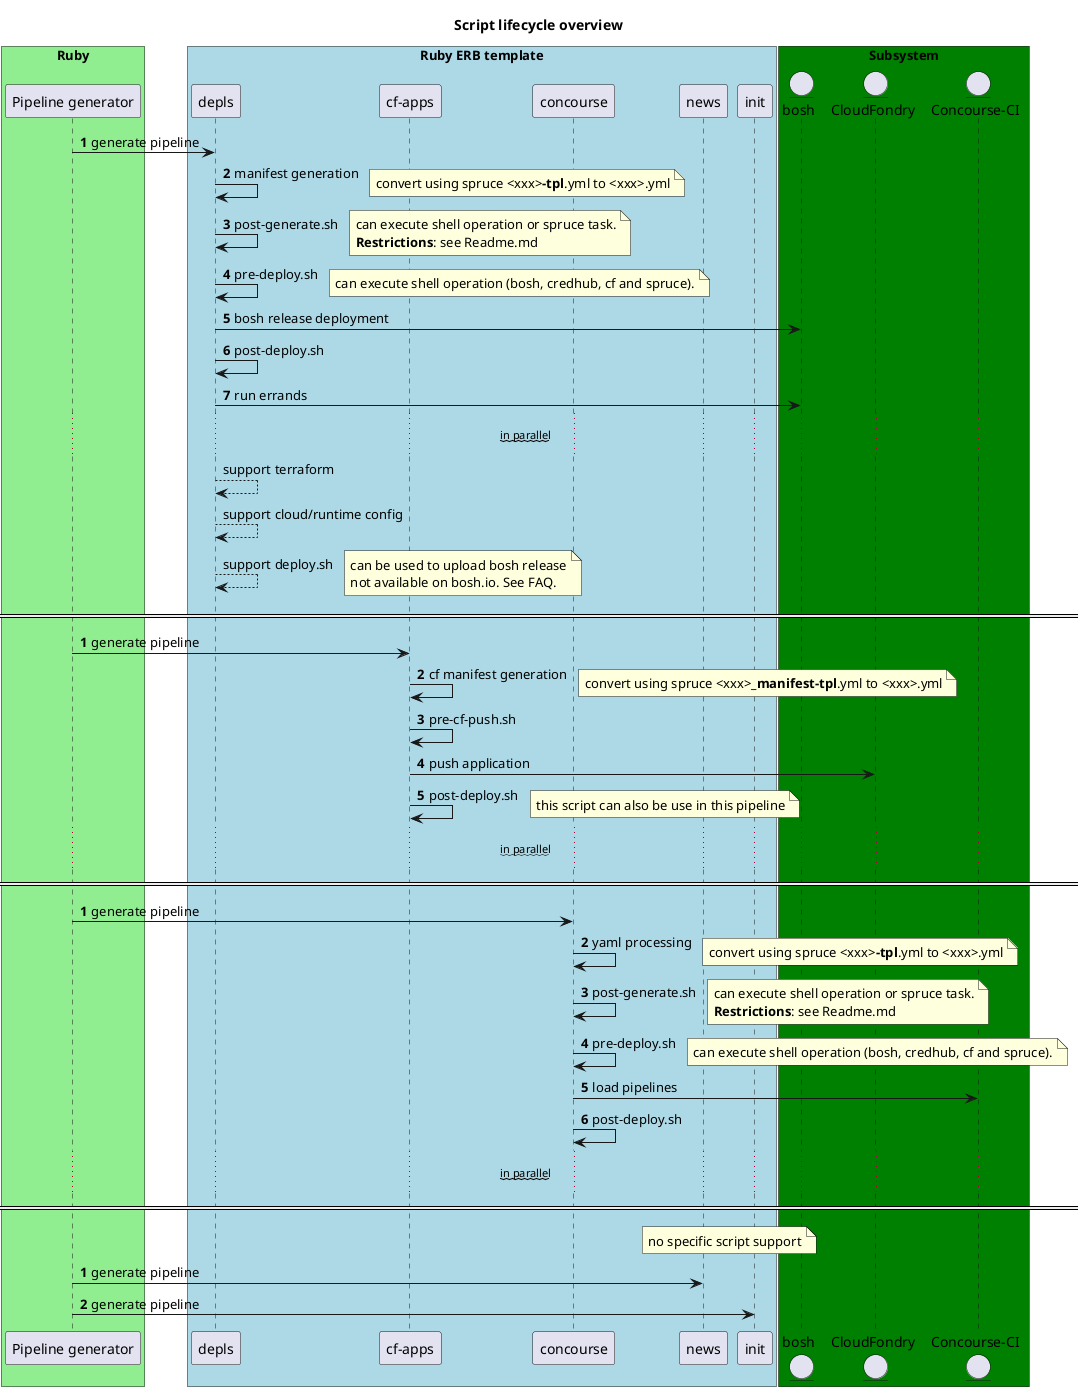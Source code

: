 @startuml
title
 Script lifecycle overview
end title
box "Ruby" #LightGreen
	participant "Pipeline generator" as generator
end box

box "Ruby ERB template" #LightBlue
	participant depls
	participant "cf-apps"
	participant concourse
	participant news
	participant init
end box

box "Subsystem" #Green
	entity bosh
	entity CloudFondry as CF
	entity "Concourse-CI" as CI
end box
autonumber

generator -> depls: generate pipeline
depls -> depls: manifest generation
    note right: convert using spruce <xxx>**-tpl**.yml to <xxx>.yml
 
depls -> depls: post-generate.sh
    note right
     can execute shell operation or spruce task.
     **Restrictions**: see Readme.md
    end note
depls -> depls:  pre-deploy.sh
    note right: can execute shell operation (bosh, credhub, cf and spruce).

depls -> bosh: bosh release deployment
depls -> depls: post-deploy.sh
depls -> bosh: run errands
... ~~in parallel~~ ...
autonumber stop
depls --> depls: support terraform
depls --> depls: support cloud/runtime config
depls --> depls: support deploy.sh
    note right
        can be used to upload bosh release
        not available on bosh.io. See FAQ.
    end note

== ==
autonumber 1

generator -> "cf-apps": generate pipeline
"cf-apps" -> "cf-apps": cf manifest generation
    note right: convert using spruce <xxx>**_manifest-tpl**.yml to <xxx>.yml
"cf-apps" -> "cf-apps": pre-cf-push.sh
"cf-apps" -> CF: push application
"cf-apps" -> "cf-apps": post-deploy.sh
    note right: this script can also be use in this pipeline
autonumber stop
... ~~in parallel~~ ...

== ==
autonumber 1

generator -> concourse: generate pipeline
concourse -> concourse: yaml processing
    note right: convert using spruce <xxx>**-tpl**.yml to <xxx>.yml
 
concourse -> concourse: post-generate.sh
    note right
     can execute shell operation or spruce task.
     **Restrictions**: see Readme.md
    end note
concourse -> concourse:  pre-deploy.sh
    note right: can execute shell operation (bosh, credhub, cf and spruce).

concourse -> CI: load pipelines
concourse -> concourse: post-deploy.sh
... ~~in parallel~~ ...
autonumber stop


== ==
autonumber 1
    note over news, init
        no specific script support
    end note
generator -> news: generate pipeline
generator -> "init": generate pipeline


@enduml
